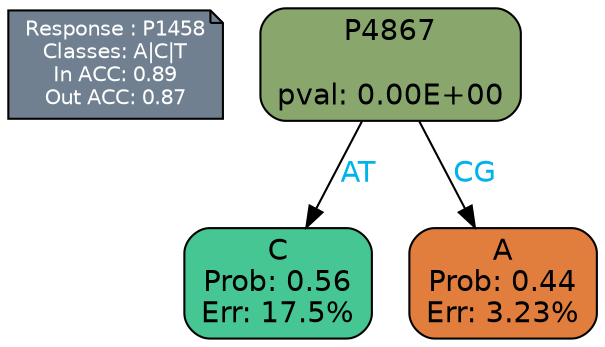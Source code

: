 digraph Tree {
node [shape=box, style="filled, rounded", color="black", fontname=helvetica] ;
graph [ranksep=equally, splines=polylines, bgcolor=transparent, dpi=600] ;
edge [fontname=helvetica] ;
LEGEND [label="Response : P1458
Classes: A|C|T
In ACC: 0.89
Out ACC: 0.87
",shape=note,align=left,style=filled,fillcolor="slategray",fontcolor="white",fontsize=10];1 [label="P4867

pval: 0.00E+00", fillcolor="#89a76d"] ;
2 [label="C
Prob: 0.56
Err: 17.5%", fillcolor="#45c692"] ;
3 [label="A
Prob: 0.44
Err: 3.23%", fillcolor="#e17e3e"] ;
1 -> 2 [label="AT",fontcolor=deepskyblue2] ;
1 -> 3 [label="CG",fontcolor=deepskyblue2] ;
{rank = same; 2;3;}{rank = same; LEGEND;1;}}
